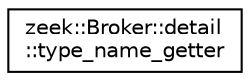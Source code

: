 digraph "Graphical Class Hierarchy"
{
 // LATEX_PDF_SIZE
  edge [fontname="Helvetica",fontsize="10",labelfontname="Helvetica",labelfontsize="10"];
  node [fontname="Helvetica",fontsize="10",shape=record];
  rankdir="LR";
  Node0 [label="zeek::Broker::detail\l::type_name_getter",height=0.2,width=0.4,color="black", fillcolor="white", style="filled",URL="$da/d0c/structzeek_1_1Broker_1_1detail_1_1type__name__getter.html",tooltip=" "];
}
